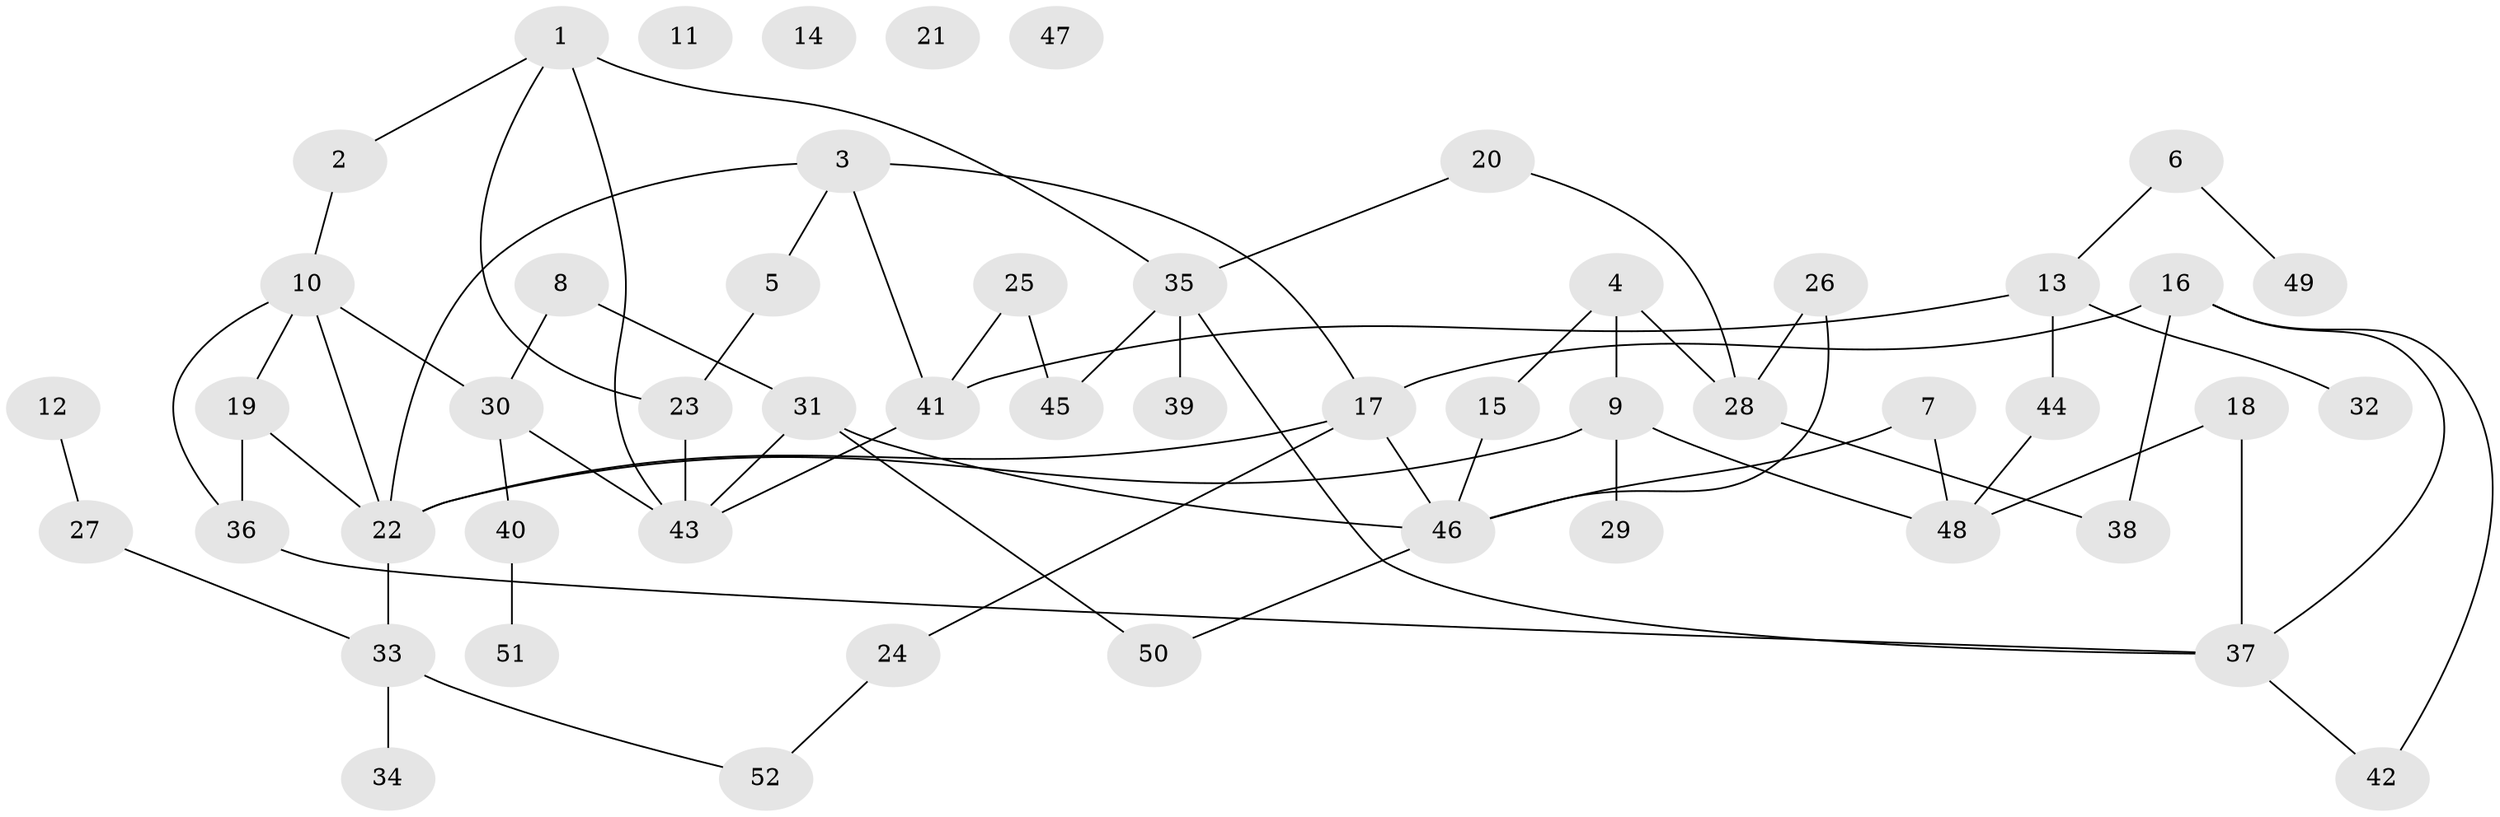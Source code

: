 // Generated by graph-tools (version 1.1) at 2025/49/03/09/25 03:49:06]
// undirected, 52 vertices, 69 edges
graph export_dot {
graph [start="1"]
  node [color=gray90,style=filled];
  1;
  2;
  3;
  4;
  5;
  6;
  7;
  8;
  9;
  10;
  11;
  12;
  13;
  14;
  15;
  16;
  17;
  18;
  19;
  20;
  21;
  22;
  23;
  24;
  25;
  26;
  27;
  28;
  29;
  30;
  31;
  32;
  33;
  34;
  35;
  36;
  37;
  38;
  39;
  40;
  41;
  42;
  43;
  44;
  45;
  46;
  47;
  48;
  49;
  50;
  51;
  52;
  1 -- 2;
  1 -- 23;
  1 -- 35;
  1 -- 43;
  2 -- 10;
  3 -- 5;
  3 -- 17;
  3 -- 22;
  3 -- 41;
  4 -- 9;
  4 -- 15;
  4 -- 28;
  5 -- 23;
  6 -- 13;
  6 -- 49;
  7 -- 46;
  7 -- 48;
  8 -- 30;
  8 -- 31;
  9 -- 22;
  9 -- 29;
  9 -- 48;
  10 -- 19;
  10 -- 22;
  10 -- 30;
  10 -- 36;
  12 -- 27;
  13 -- 32;
  13 -- 41;
  13 -- 44;
  15 -- 46;
  16 -- 17;
  16 -- 37;
  16 -- 38;
  16 -- 42;
  17 -- 22;
  17 -- 24;
  17 -- 46;
  18 -- 37;
  18 -- 48;
  19 -- 22;
  19 -- 36;
  20 -- 28;
  20 -- 35;
  22 -- 33;
  23 -- 43;
  24 -- 52;
  25 -- 41;
  25 -- 45;
  26 -- 28;
  26 -- 46;
  27 -- 33;
  28 -- 38;
  30 -- 40;
  30 -- 43;
  31 -- 43;
  31 -- 46;
  31 -- 50;
  33 -- 34;
  33 -- 52;
  35 -- 37;
  35 -- 39;
  35 -- 45;
  36 -- 37;
  37 -- 42;
  40 -- 51;
  41 -- 43;
  44 -- 48;
  46 -- 50;
}

